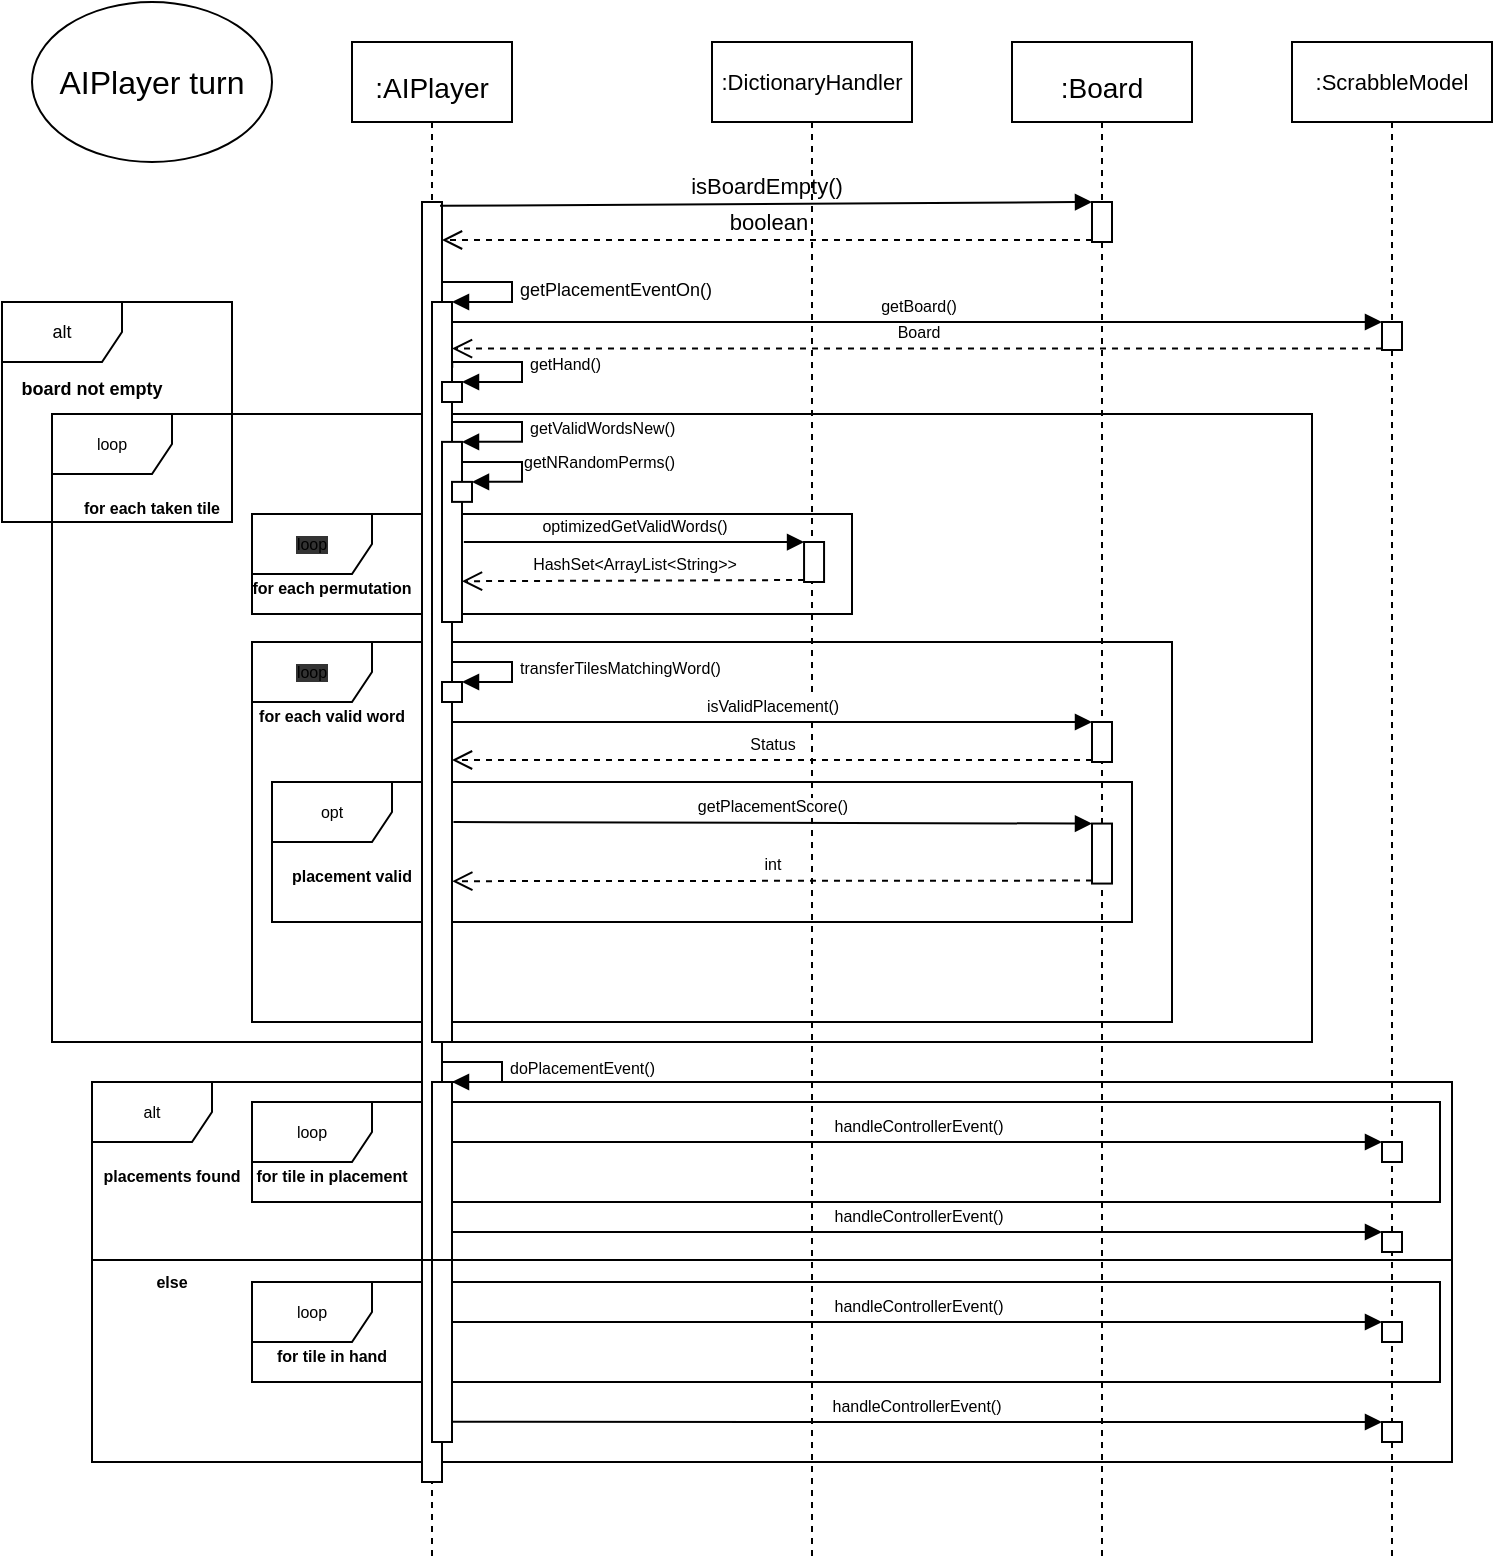 <mxfile version="15.5.4" type="embed"><diagram id="dBkBYF7SJWNCpU3SG8JY" name="Page-1"><mxGraphModel dx="950" dy="545" grid="1" gridSize="10" guides="1" tooltips="1" connect="1" arrows="1" fold="1" page="1" pageScale="1" pageWidth="850" pageHeight="1100" math="0" shadow="0"><root><mxCell id="0"/><mxCell id="1" parent="0"/><mxCell id="149" value="loop" style="shape=umlFrame;whiteSpace=wrap;html=1;labelBackgroundColor=none;fontSize=8;fillColor=default;" vertex="1" parent="1"><mxGeometry x="70" y="246" width="630" height="314" as="geometry"/></mxCell><mxCell id="145" value="alt" style="shape=umlFrame;whiteSpace=wrap;html=1;labelBackgroundColor=none;fontSize=8;fillColor=default;" vertex="1" parent="1"><mxGeometry x="90" y="580" width="680" height="190" as="geometry"/></mxCell><mxCell id="129" value="loop" style="shape=umlFrame;whiteSpace=wrap;html=1;labelBackgroundColor=none;fontSize=8;fillColor=default;" vertex="1" parent="1"><mxGeometry x="170" y="680" width="594" height="50" as="geometry"/></mxCell><mxCell id="118" value="loop" style="shape=umlFrame;whiteSpace=wrap;html=1;labelBackgroundColor=none;fontSize=8;fillColor=default;" vertex="1" parent="1"><mxGeometry x="170" y="590" width="594" height="50" as="geometry"/></mxCell><mxCell id="119" value="for tile in placement" style="text;align=center;fontStyle=1;verticalAlign=middle;spacingLeft=3;spacingRight=3;strokeColor=none;rotatable=0;points=[[0,0.5],[1,0.5]];portConstraint=eastwest;labelBackgroundColor=none;fontSize=8;fillColor=none;" vertex="1" parent="1"><mxGeometry x="170" y="614" width="80" height="26" as="geometry"/></mxCell><mxCell id="111" value="opt" style="shape=umlFrame;whiteSpace=wrap;html=1;labelBackgroundColor=none;fontSize=8;fillColor=default;" vertex="1" parent="1"><mxGeometry x="180" y="430" width="430" height="70" as="geometry"/></mxCell><mxCell id="112" value="placement valid" style="text;align=center;fontStyle=1;verticalAlign=middle;spacingLeft=3;spacingRight=3;strokeColor=none;rotatable=0;points=[[0,0.5],[1,0.5]];portConstraint=eastwest;labelBackgroundColor=none;fontSize=8;fillColor=none;" vertex="1" parent="1"><mxGeometry x="180" y="464" width="80" height="26" as="geometry"/></mxCell><mxCell id="97" value="loop" style="shape=umlFrame;whiteSpace=wrap;html=1;labelBackgroundColor=#333333;fontSize=8;fillColor=none;" vertex="1" parent="1"><mxGeometry x="170" y="360" width="460" height="190" as="geometry"/></mxCell><mxCell id="95" value="loop" style="shape=umlFrame;whiteSpace=wrap;html=1;labelBackgroundColor=#333333;fontSize=8;fillColor=none;" vertex="1" parent="1"><mxGeometry x="170" y="296" width="300" height="50" as="geometry"/></mxCell><mxCell id="67" value="alt" style="shape=umlFrame;whiteSpace=wrap;html=1;fontSize=9;" vertex="1" parent="1"><mxGeometry x="45" y="190" width="115" height="110" as="geometry"/></mxCell><mxCell id="2" value="&lt;font size=&quot;3&quot;&gt;AIPlayer turn&lt;/font&gt;" style="ellipse;whiteSpace=wrap;html=1;" parent="1" vertex="1"><mxGeometry x="60" y="40" width="120" height="80" as="geometry"/></mxCell><mxCell id="3" value="&lt;font style=&quot;font-size: 14px&quot;&gt;:AIPlayer&lt;/font&gt;" style="shape=umlLifeline;perimeter=lifelinePerimeter;whiteSpace=wrap;html=1;container=1;collapsible=0;recursiveResize=0;outlineConnect=0;fontSize=24;" parent="1" vertex="1"><mxGeometry x="220" y="60" width="80" height="760" as="geometry"/></mxCell><mxCell id="4" value="" style="html=1;points=[];perimeter=orthogonalPerimeter;fontSize=14;" parent="3" vertex="1"><mxGeometry x="35" y="80" width="10" height="640" as="geometry"/></mxCell><mxCell id="65" value="" style="html=1;points=[];perimeter=orthogonalPerimeter;" vertex="1" parent="3"><mxGeometry x="40" y="130" width="10" height="370" as="geometry"/></mxCell><mxCell id="66" value="&lt;font style=&quot;font-size: 9px&quot;&gt;getPlacementEventOn()&lt;/font&gt;" style="edgeStyle=orthogonalEdgeStyle;html=1;align=left;spacingLeft=2;endArrow=block;rounded=0;entryX=1;entryY=0;" edge="1" target="65" parent="3" source="4"><mxGeometry relative="1" as="geometry"><mxPoint x="55" y="120" as="sourcePoint"/><Array as="points"><mxPoint x="80" y="120"/><mxPoint x="80" y="130"/></Array></mxGeometry></mxCell><mxCell id="81" value="" style="html=1;points=[];perimeter=orthogonalPerimeter;labelBackgroundColor=#333333;fontSize=8;" vertex="1" parent="3"><mxGeometry x="45" y="170" width="10" height="10" as="geometry"/></mxCell><mxCell id="82" value="getHand()" style="edgeStyle=orthogonalEdgeStyle;html=1;align=left;spacingLeft=2;endArrow=block;rounded=0;entryX=1;entryY=0;fontSize=8;exitX=1.012;exitY=0.089;exitDx=0;exitDy=0;exitPerimeter=0;" edge="1" target="81" parent="3" source="65"><mxGeometry relative="1" as="geometry"><mxPoint x="55" y="160" as="sourcePoint"/><Array as="points"><mxPoint x="85" y="160"/><mxPoint x="85" y="170"/></Array></mxGeometry></mxCell><mxCell id="83" value="" style="html=1;points=[];perimeter=orthogonalPerimeter;labelBackgroundColor=#333333;fontSize=8;" vertex="1" parent="3"><mxGeometry x="45" y="199.94" width="10" height="90.06" as="geometry"/></mxCell><mxCell id="84" value="getValidWordsNew()" style="edgeStyle=orthogonalEdgeStyle;html=1;align=left;spacingLeft=2;endArrow=block;rounded=0;entryX=1;entryY=0;fontSize=8;exitX=1.016;exitY=0.226;exitDx=0;exitDy=0;exitPerimeter=0;" edge="1" target="83" parent="3"><mxGeometry relative="1" as="geometry"><mxPoint x="50.16" y="190.0" as="sourcePoint"/><Array as="points"><mxPoint x="85" y="189.94"/><mxPoint x="85" y="199.94"/></Array></mxGeometry></mxCell><mxCell id="85" value="" style="html=1;points=[];perimeter=orthogonalPerimeter;labelBackgroundColor=#333333;fontSize=8;" vertex="1" parent="3"><mxGeometry x="50" y="219.94" width="10" height="10" as="geometry"/></mxCell><mxCell id="86" value="getNRandomPerms()" style="edgeStyle=orthogonalEdgeStyle;html=1;align=left;spacingLeft=2;endArrow=block;rounded=0;entryX=1;entryY=0;fontSize=8;" edge="1" target="85" parent="3"><mxGeometry relative="1" as="geometry"><mxPoint x="55" y="199.94" as="sourcePoint"/><Array as="points"><mxPoint x="55" y="209.94"/><mxPoint x="85" y="209.94"/><mxPoint x="85" y="219.94"/></Array></mxGeometry></mxCell><mxCell id="102" value="transferTilesMatchingWord()" style="edgeStyle=orthogonalEdgeStyle;html=1;align=left;spacingLeft=2;endArrow=block;rounded=0;entryX=1;entryY=0;fontSize=8;" edge="1" target="101" parent="3"><mxGeometry relative="1" as="geometry"><mxPoint x="50" y="310" as="sourcePoint"/><Array as="points"><mxPoint x="80" y="310"/></Array></mxGeometry></mxCell><mxCell id="101" value="" style="html=1;points=[];perimeter=orthogonalPerimeter;labelBackgroundColor=none;fontSize=8;fillColor=default;" vertex="1" parent="3"><mxGeometry x="45" y="320" width="10" height="10" as="geometry"/></mxCell><mxCell id="116" value="" style="html=1;points=[];perimeter=orthogonalPerimeter;labelBackgroundColor=none;fontSize=8;fillColor=default;" vertex="1" parent="3"><mxGeometry x="40" y="520" width="10" height="180" as="geometry"/></mxCell><mxCell id="117" value="doPlacementEvent()" style="edgeStyle=orthogonalEdgeStyle;html=1;align=left;spacingLeft=2;endArrow=block;rounded=0;entryX=1;entryY=0;fontSize=8;" edge="1" target="116" parent="3"><mxGeometry relative="1" as="geometry"><mxPoint x="45" y="510" as="sourcePoint"/><Array as="points"><mxPoint x="75" y="510"/></Array></mxGeometry></mxCell><mxCell id="11" value="&lt;font style=&quot;font-size: 14px&quot;&gt;:Board&lt;/font&gt;" style="shape=umlLifeline;perimeter=lifelinePerimeter;whiteSpace=wrap;html=1;container=1;collapsible=0;recursiveResize=0;outlineConnect=0;fontSize=24;" parent="1" vertex="1"><mxGeometry x="550" y="60" width="90" height="760" as="geometry"/></mxCell><mxCell id="13" value="" style="html=1;points=[];perimeter=orthogonalPerimeter;" parent="11" vertex="1"><mxGeometry x="40" y="80" width="10" height="20" as="geometry"/></mxCell><mxCell id="108" value="" style="html=1;points=[];perimeter=orthogonalPerimeter;labelBackgroundColor=none;fontSize=8;fillColor=default;" vertex="1" parent="11"><mxGeometry x="40" y="340" width="10" height="20" as="geometry"/></mxCell><mxCell id="113" value="" style="html=1;points=[];perimeter=orthogonalPerimeter;labelBackgroundColor=none;fontSize=8;fillColor=default;" vertex="1" parent="11"><mxGeometry x="40" y="390.78" width="10" height="30" as="geometry"/></mxCell><mxCell id="14" value="isBoardEmpty()" style="html=1;verticalAlign=bottom;endArrow=block;entryX=0;entryY=0;rounded=0;exitX=0.9;exitY=0.003;exitDx=0;exitDy=0;exitPerimeter=0;" parent="1" source="4" target="13" edge="1"><mxGeometry relative="1" as="geometry"><mxPoint x="330" y="120" as="sourcePoint"/></mxGeometry></mxCell><mxCell id="15" value="boolean" style="html=1;verticalAlign=bottom;endArrow=open;dashed=1;endSize=8;exitX=0;exitY=0.95;rounded=0;" parent="1" source="13" target="4" edge="1"><mxGeometry relative="1" as="geometry"><mxPoint x="330" y="196" as="targetPoint"/></mxGeometry></mxCell><mxCell id="58" value=":ScrabbleModel" style="shape=umlLifeline;perimeter=lifelinePerimeter;whiteSpace=wrap;html=1;container=1;collapsible=0;recursiveResize=0;outlineConnect=0;fontSize=11;" parent="1" vertex="1"><mxGeometry x="690" y="60" width="100" height="760" as="geometry"/></mxCell><mxCell id="78" value="" style="html=1;points=[];perimeter=orthogonalPerimeter;labelBackgroundColor=#333333;fontSize=8;" vertex="1" parent="58"><mxGeometry x="45" y="140" width="10" height="14" as="geometry"/></mxCell><mxCell id="124" value="" style="html=1;points=[];perimeter=orthogonalPerimeter;labelBackgroundColor=none;fontSize=8;fillColor=default;" vertex="1" parent="58"><mxGeometry x="45" y="550" width="10" height="10" as="geometry"/></mxCell><mxCell id="127" value="" style="html=1;points=[];perimeter=orthogonalPerimeter;labelBackgroundColor=none;fontSize=8;fillColor=default;" vertex="1" parent="58"><mxGeometry x="45" y="595" width="10" height="10" as="geometry"/></mxCell><mxCell id="139" value="" style="html=1;points=[];perimeter=orthogonalPerimeter;labelBackgroundColor=none;fontSize=8;fillColor=default;" vertex="1" parent="58"><mxGeometry x="45" y="640" width="10" height="10" as="geometry"/></mxCell><mxCell id="140" value="" style="html=1;points=[];perimeter=orthogonalPerimeter;labelBackgroundColor=none;fontSize=8;fillColor=default;" vertex="1" parent="58"><mxGeometry x="45" y="690" width="10" height="10" as="geometry"/></mxCell><mxCell id="148" value="" style="line;strokeWidth=1;fillColor=none;align=left;verticalAlign=middle;spacingTop=-1;spacingLeft=3;spacingRight=3;rotatable=0;labelPosition=right;points=[];portConstraint=eastwest;labelBackgroundColor=none;fontSize=8;" vertex="1" parent="58"><mxGeometry x="-600" y="605" width="680" height="8" as="geometry"/></mxCell><mxCell id="62" value=":DictionaryHandler" style="shape=umlLifeline;perimeter=lifelinePerimeter;whiteSpace=wrap;html=1;container=1;collapsible=0;recursiveResize=0;outlineConnect=0;fontSize=11;" vertex="1" parent="1"><mxGeometry x="400" y="60" width="100" height="760" as="geometry"/></mxCell><mxCell id="92" value="" style="html=1;points=[];perimeter=orthogonalPerimeter;labelBackgroundColor=#333333;fontSize=8;" vertex="1" parent="62"><mxGeometry x="46.03" y="250" width="10" height="20" as="geometry"/></mxCell><mxCell id="70" value="board not empty" style="text;align=center;fontStyle=1;verticalAlign=middle;spacingLeft=3;spacingRight=3;strokeColor=none;rotatable=0;points=[[0,0.5],[1,0.5]];portConstraint=eastwest;fontSize=9;" vertex="1" parent="1"><mxGeometry x="50" y="220" width="80" height="26" as="geometry"/></mxCell><mxCell id="79" value="getBoard()" style="html=1;verticalAlign=bottom;endArrow=block;entryX=0;entryY=0;rounded=0;fontSize=8;" edge="1" target="78" parent="1" source="65"><mxGeometry relative="1" as="geometry"><mxPoint x="665" y="226" as="sourcePoint"/></mxGeometry></mxCell><mxCell id="80" value="Board" style="html=1;verticalAlign=bottom;endArrow=open;dashed=1;endSize=8;exitX=0;exitY=0.95;rounded=0;fontSize=8;" edge="1" source="78" parent="1" target="65"><mxGeometry relative="1" as="geometry"><mxPoint x="665" y="302" as="targetPoint"/></mxGeometry></mxCell><mxCell id="94" value="HashSet&amp;lt;ArrayList&amp;lt;String&amp;gt;&amp;gt;" style="html=1;verticalAlign=bottom;endArrow=open;dashed=1;endSize=8;exitX=0;exitY=0.95;rounded=0;fontSize=8;entryX=0.897;entryY=0.284;entryDx=0;entryDy=0;entryPerimeter=0;" edge="1" source="92" parent="1"><mxGeometry relative="1" as="geometry"><mxPoint x="275" y="329.597" as="targetPoint"/></mxGeometry></mxCell><mxCell id="93" value="optimizedGetValidWords()" style="html=1;verticalAlign=bottom;endArrow=block;entryX=0;entryY=0;rounded=0;fontSize=8;exitX=0.989;exitY=0.191;exitDx=0;exitDy=0;exitPerimeter=0;" edge="1" target="92" parent="1"><mxGeometry relative="1" as="geometry"><mxPoint x="275.92" y="310.061" as="sourcePoint"/></mxGeometry></mxCell><mxCell id="96" value="for each permutation" style="text;align=center;fontStyle=1;verticalAlign=middle;spacingLeft=3;spacingRight=3;strokeColor=none;rotatable=0;points=[[0,0.5],[1,0.5]];portConstraint=eastwest;labelBackgroundColor=none;fontSize=8;fillColor=none;" vertex="1" parent="1"><mxGeometry x="170" y="320" width="80" height="26" as="geometry"/></mxCell><mxCell id="98" value="for each valid word" style="text;align=center;fontStyle=1;verticalAlign=middle;spacingLeft=3;spacingRight=3;strokeColor=none;rotatable=0;points=[[0,0.5],[1,0.5]];portConstraint=eastwest;labelBackgroundColor=none;fontSize=8;fillColor=none;" vertex="1" parent="1"><mxGeometry x="170" y="384" width="80" height="26" as="geometry"/></mxCell><mxCell id="109" value="isValidPlacement()" style="html=1;verticalAlign=bottom;endArrow=block;entryX=0;entryY=0;rounded=0;fontSize=8;" edge="1" target="108" parent="1" source="65"><mxGeometry relative="1" as="geometry"><mxPoint x="520" y="400" as="sourcePoint"/></mxGeometry></mxCell><mxCell id="110" value="Status" style="html=1;verticalAlign=bottom;endArrow=open;dashed=1;endSize=8;exitX=0;exitY=0.95;rounded=0;fontSize=8;" edge="1" source="108" parent="1" target="65"><mxGeometry relative="1" as="geometry"><mxPoint x="520" y="419" as="targetPoint"/></mxGeometry></mxCell><mxCell id="115" value="int" style="html=1;verticalAlign=bottom;endArrow=open;dashed=1;endSize=8;exitX=0;exitY=0.95;rounded=0;fontSize=8;entryX=1.014;entryY=0.82;entryDx=0;entryDy=0;entryPerimeter=0;" edge="1" source="113" parent="1"><mxGeometry relative="1" as="geometry"><mxPoint x="270.14" y="479.58" as="targetPoint"/></mxGeometry></mxCell><mxCell id="114" value="getPlacementScore()" style="html=1;verticalAlign=bottom;endArrow=block;entryX=0;entryY=0;rounded=0;fontSize=8;exitX=1.071;exitY=0.733;exitDx=0;exitDy=0;exitPerimeter=0;" edge="1" target="113" parent="1"><mxGeometry relative="1" as="geometry"><mxPoint x="270.71" y="450" as="sourcePoint"/></mxGeometry></mxCell><mxCell id="125" value="handleControllerEvent()" style="html=1;verticalAlign=bottom;endArrow=block;entryX=0;entryY=0;rounded=0;fontSize=8;" edge="1" target="124" parent="1" source="116"><mxGeometry relative="1" as="geometry"><mxPoint x="665" y="610" as="sourcePoint"/></mxGeometry></mxCell><mxCell id="128" value="handleControllerEvent()" style="html=1;verticalAlign=bottom;endArrow=block;entryX=0;entryY=0;rounded=0;fontSize=8;" edge="1" parent="1" target="127" source="116"><mxGeometry relative="1" as="geometry"><mxPoint x="300" y="650" as="sourcePoint"/></mxGeometry></mxCell><mxCell id="130" value="for tile in hand" style="text;align=center;fontStyle=1;verticalAlign=middle;spacingLeft=3;spacingRight=3;strokeColor=none;rotatable=0;points=[[0,0.5],[1,0.5]];portConstraint=eastwest;labelBackgroundColor=none;fontSize=8;fillColor=none;" vertex="1" parent="1"><mxGeometry x="170" y="704" width="80" height="26" as="geometry"/></mxCell><mxCell id="146" value="placements found" style="text;align=center;fontStyle=1;verticalAlign=middle;spacingLeft=3;spacingRight=3;strokeColor=none;rotatable=0;points=[[0,0.5],[1,0.5]];portConstraint=eastwest;labelBackgroundColor=none;fontSize=8;fillColor=none;" vertex="1" parent="1"><mxGeometry x="90" y="614" width="80" height="26" as="geometry"/></mxCell><mxCell id="147" value="else" style="text;align=center;fontStyle=1;verticalAlign=middle;spacingLeft=3;spacingRight=3;strokeColor=none;rotatable=0;points=[[0,0.5],[1,0.5]];portConstraint=eastwest;labelBackgroundColor=none;fontSize=8;fillColor=none;" vertex="1" parent="1"><mxGeometry x="90" y="667" width="80" height="26" as="geometry"/></mxCell><mxCell id="142" value="handleControllerEvent()" style="html=1;verticalAlign=bottom;endArrow=block;entryX=0;entryY=0;rounded=0;fontSize=8;exitX=1;exitY=0.944;exitDx=0;exitDy=0;exitPerimeter=0;" edge="1" parent="1" target="140" source="116"><mxGeometry relative="1" as="geometry"><mxPoint x="270" y="740" as="sourcePoint"/></mxGeometry></mxCell><mxCell id="141" value="handleControllerEvent()" style="html=1;verticalAlign=bottom;endArrow=block;entryX=0;entryY=0;rounded=0;fontSize=8;" edge="1" parent="1" target="139" source="116"><mxGeometry relative="1" as="geometry"><mxPoint x="270" y="690" as="sourcePoint"/></mxGeometry></mxCell><mxCell id="150" value="for each taken tile" style="text;align=center;fontStyle=1;verticalAlign=middle;spacingLeft=3;spacingRight=3;strokeColor=none;rotatable=0;points=[[0,0.5],[1,0.5]];portConstraint=eastwest;labelBackgroundColor=none;fontSize=8;fillColor=none;" vertex="1" parent="1"><mxGeometry x="80" y="280" width="80" height="26" as="geometry"/></mxCell></root></mxGraphModel></diagram></mxfile>